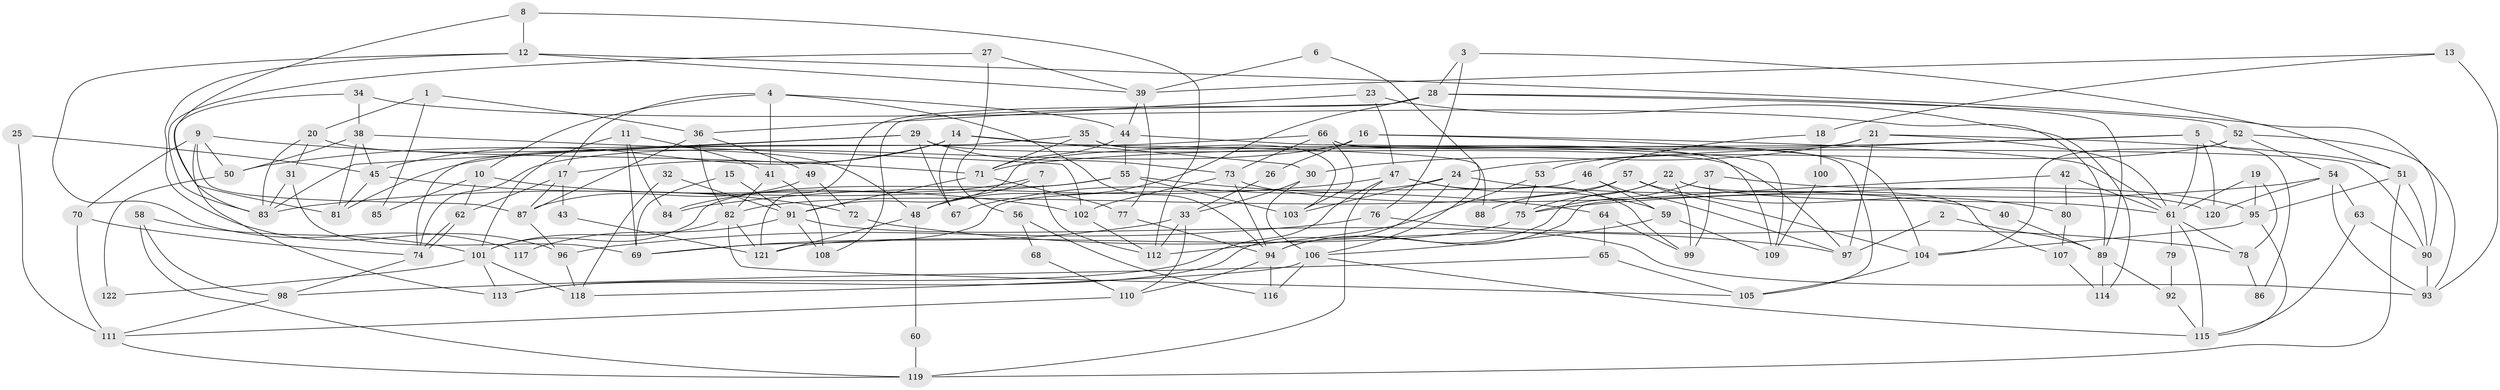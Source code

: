 // Generated by graph-tools (version 1.1) at 2025/26/03/09/25 03:26:11]
// undirected, 122 vertices, 244 edges
graph export_dot {
graph [start="1"]
  node [color=gray90,style=filled];
  1;
  2;
  3;
  4;
  5;
  6;
  7;
  8;
  9;
  10;
  11;
  12;
  13;
  14;
  15;
  16;
  17;
  18;
  19;
  20;
  21;
  22;
  23;
  24;
  25;
  26;
  27;
  28;
  29;
  30;
  31;
  32;
  33;
  34;
  35;
  36;
  37;
  38;
  39;
  40;
  41;
  42;
  43;
  44;
  45;
  46;
  47;
  48;
  49;
  50;
  51;
  52;
  53;
  54;
  55;
  56;
  57;
  58;
  59;
  60;
  61;
  62;
  63;
  64;
  65;
  66;
  67;
  68;
  69;
  70;
  71;
  72;
  73;
  74;
  75;
  76;
  77;
  78;
  79;
  80;
  81;
  82;
  83;
  84;
  85;
  86;
  87;
  88;
  89;
  90;
  91;
  92;
  93;
  94;
  95;
  96;
  97;
  98;
  99;
  100;
  101;
  102;
  103;
  104;
  105;
  106;
  107;
  108;
  109;
  110;
  111;
  112;
  113;
  114;
  115;
  116;
  117;
  118;
  119;
  120;
  121;
  122;
  1 -- 20;
  1 -- 36;
  1 -- 85;
  2 -- 89;
  2 -- 97;
  3 -- 76;
  3 -- 51;
  3 -- 28;
  4 -- 17;
  4 -- 94;
  4 -- 10;
  4 -- 41;
  4 -- 44;
  5 -- 61;
  5 -- 71;
  5 -- 24;
  5 -- 86;
  5 -- 120;
  6 -- 39;
  6 -- 106;
  7 -- 84;
  7 -- 112;
  7 -- 48;
  8 -- 112;
  8 -- 12;
  8 -- 81;
  9 -- 113;
  9 -- 50;
  9 -- 70;
  9 -- 71;
  9 -- 87;
  10 -- 62;
  10 -- 85;
  10 -- 102;
  11 -- 41;
  11 -- 69;
  11 -- 84;
  11 -- 101;
  12 -- 96;
  12 -- 90;
  12 -- 39;
  12 -- 117;
  13 -- 93;
  13 -- 39;
  13 -- 18;
  14 -- 30;
  14 -- 67;
  14 -- 17;
  14 -- 45;
  14 -- 88;
  15 -- 69;
  15 -- 91;
  16 -- 104;
  16 -- 74;
  16 -- 26;
  16 -- 61;
  17 -- 87;
  17 -- 43;
  17 -- 62;
  18 -- 46;
  18 -- 100;
  19 -- 61;
  19 -- 95;
  19 -- 78;
  20 -- 48;
  20 -- 31;
  20 -- 83;
  21 -- 91;
  21 -- 61;
  21 -- 30;
  21 -- 51;
  21 -- 97;
  22 -- 99;
  22 -- 94;
  22 -- 61;
  22 -- 75;
  22 -- 107;
  23 -- 47;
  23 -- 114;
  23 -- 36;
  24 -- 103;
  24 -- 40;
  24 -- 67;
  24 -- 113;
  25 -- 45;
  25 -- 111;
  26 -- 33;
  27 -- 83;
  27 -- 39;
  27 -- 56;
  28 -- 48;
  28 -- 52;
  28 -- 89;
  28 -- 108;
  28 -- 121;
  29 -- 73;
  29 -- 97;
  29 -- 50;
  29 -- 67;
  29 -- 83;
  30 -- 106;
  30 -- 33;
  31 -- 69;
  31 -- 83;
  32 -- 118;
  32 -- 91;
  33 -- 112;
  33 -- 69;
  33 -- 110;
  34 -- 83;
  34 -- 38;
  34 -- 89;
  35 -- 71;
  35 -- 74;
  35 -- 103;
  35 -- 109;
  36 -- 82;
  36 -- 49;
  36 -- 87;
  37 -- 75;
  37 -- 120;
  37 -- 99;
  38 -- 81;
  38 -- 102;
  38 -- 45;
  38 -- 50;
  39 -- 44;
  39 -- 77;
  40 -- 89;
  41 -- 82;
  41 -- 108;
  42 -- 94;
  42 -- 61;
  42 -- 80;
  43 -- 121;
  44 -- 55;
  44 -- 71;
  44 -- 109;
  45 -- 72;
  45 -- 81;
  46 -- 59;
  46 -- 97;
  46 -- 69;
  47 -- 113;
  47 -- 119;
  47 -- 59;
  47 -- 84;
  47 -- 99;
  48 -- 121;
  48 -- 60;
  49 -- 87;
  49 -- 72;
  50 -- 122;
  51 -- 95;
  51 -- 90;
  51 -- 119;
  52 -- 104;
  52 -- 53;
  52 -- 54;
  52 -- 93;
  53 -- 75;
  53 -- 112;
  54 -- 93;
  54 -- 63;
  54 -- 75;
  54 -- 120;
  55 -- 83;
  55 -- 103;
  55 -- 64;
  55 -- 101;
  56 -- 116;
  56 -- 68;
  57 -- 82;
  57 -- 104;
  57 -- 80;
  57 -- 88;
  58 -- 98;
  58 -- 101;
  58 -- 119;
  59 -- 109;
  59 -- 106;
  60 -- 119;
  61 -- 78;
  61 -- 79;
  61 -- 115;
  62 -- 74;
  62 -- 74;
  63 -- 90;
  63 -- 115;
  64 -- 99;
  64 -- 65;
  65 -- 105;
  65 -- 98;
  66 -- 81;
  66 -- 90;
  66 -- 73;
  66 -- 103;
  66 -- 105;
  68 -- 110;
  70 -- 74;
  70 -- 111;
  71 -- 77;
  71 -- 91;
  72 -- 97;
  73 -- 94;
  73 -- 95;
  73 -- 102;
  74 -- 98;
  75 -- 121;
  76 -- 78;
  76 -- 96;
  77 -- 94;
  78 -- 86;
  79 -- 92;
  80 -- 107;
  82 -- 121;
  82 -- 101;
  82 -- 105;
  87 -- 96;
  89 -- 92;
  89 -- 114;
  90 -- 93;
  91 -- 108;
  91 -- 93;
  91 -- 117;
  92 -- 115;
  94 -- 110;
  94 -- 116;
  95 -- 115;
  95 -- 104;
  96 -- 118;
  98 -- 111;
  100 -- 109;
  101 -- 113;
  101 -- 118;
  101 -- 122;
  102 -- 112;
  104 -- 105;
  106 -- 115;
  106 -- 116;
  106 -- 118;
  107 -- 114;
  110 -- 111;
  111 -- 119;
}
